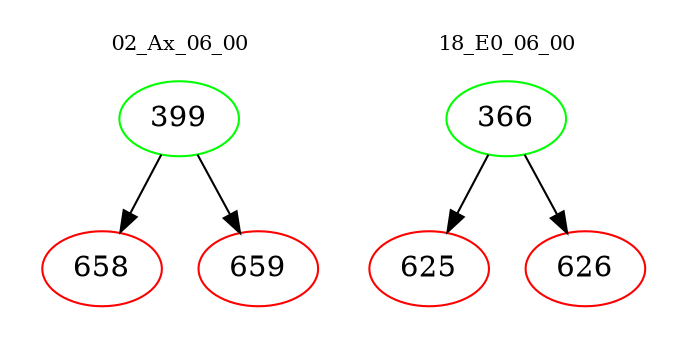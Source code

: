 digraph{
subgraph cluster_0 {
color = white
label = "02_Ax_06_00";
fontsize=10;
T0_399 [label="399", color="green"]
T0_399 -> T0_658 [color="black"]
T0_658 [label="658", color="red"]
T0_399 -> T0_659 [color="black"]
T0_659 [label="659", color="red"]
}
subgraph cluster_1 {
color = white
label = "18_E0_06_00";
fontsize=10;
T1_366 [label="366", color="green"]
T1_366 -> T1_625 [color="black"]
T1_625 [label="625", color="red"]
T1_366 -> T1_626 [color="black"]
T1_626 [label="626", color="red"]
}
}
